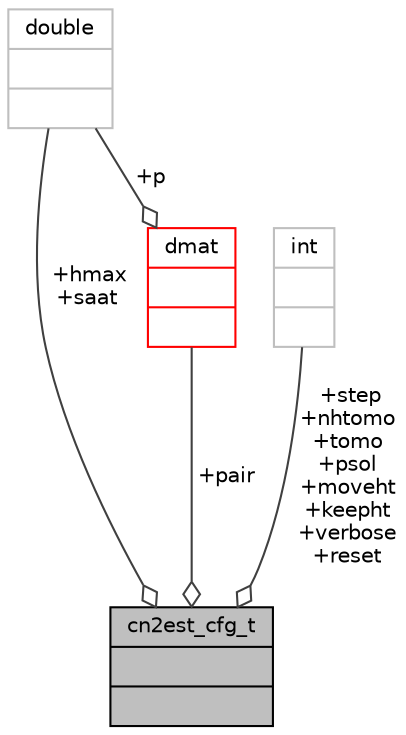 digraph "cn2est_cfg_t"
{
 // INTERACTIVE_SVG=YES
  bgcolor="transparent";
  edge [fontname="Helvetica",fontsize="10",labelfontname="Helvetica",labelfontsize="10"];
  node [fontname="Helvetica",fontsize="10",shape=record];
  Node193 [label="{cn2est_cfg_t\n||}",height=0.2,width=0.4,color="black", fillcolor="grey75", style="filled", fontcolor="black"];
  Node194 -> Node193 [color="grey25",fontsize="10",style="solid",label=" +hmax\n+saat" ,arrowhead="odiamond",fontname="Helvetica"];
  Node194 [label="{double\n||}",height=0.2,width=0.4,color="grey75"];
  Node195 -> Node193 [color="grey25",fontsize="10",style="solid",label=" +step\n+nhtomo\n+tomo\n+psol\n+moveht\n+keepht\n+verbose\n+reset" ,arrowhead="odiamond",fontname="Helvetica"];
  Node195 [label="{int\n||}",height=0.2,width=0.4,color="grey75"];
  Node196 -> Node193 [color="grey25",fontsize="10",style="solid",label=" +pair" ,arrowhead="odiamond",fontname="Helvetica"];
  Node196 [label="{dmat\n||}",height=0.2,width=0.4,color="red",URL="$type_8h.html#structdmat"];
  Node194 -> Node196 [color="grey25",fontsize="10",style="solid",label=" +p" ,arrowhead="odiamond",fontname="Helvetica"];
}
